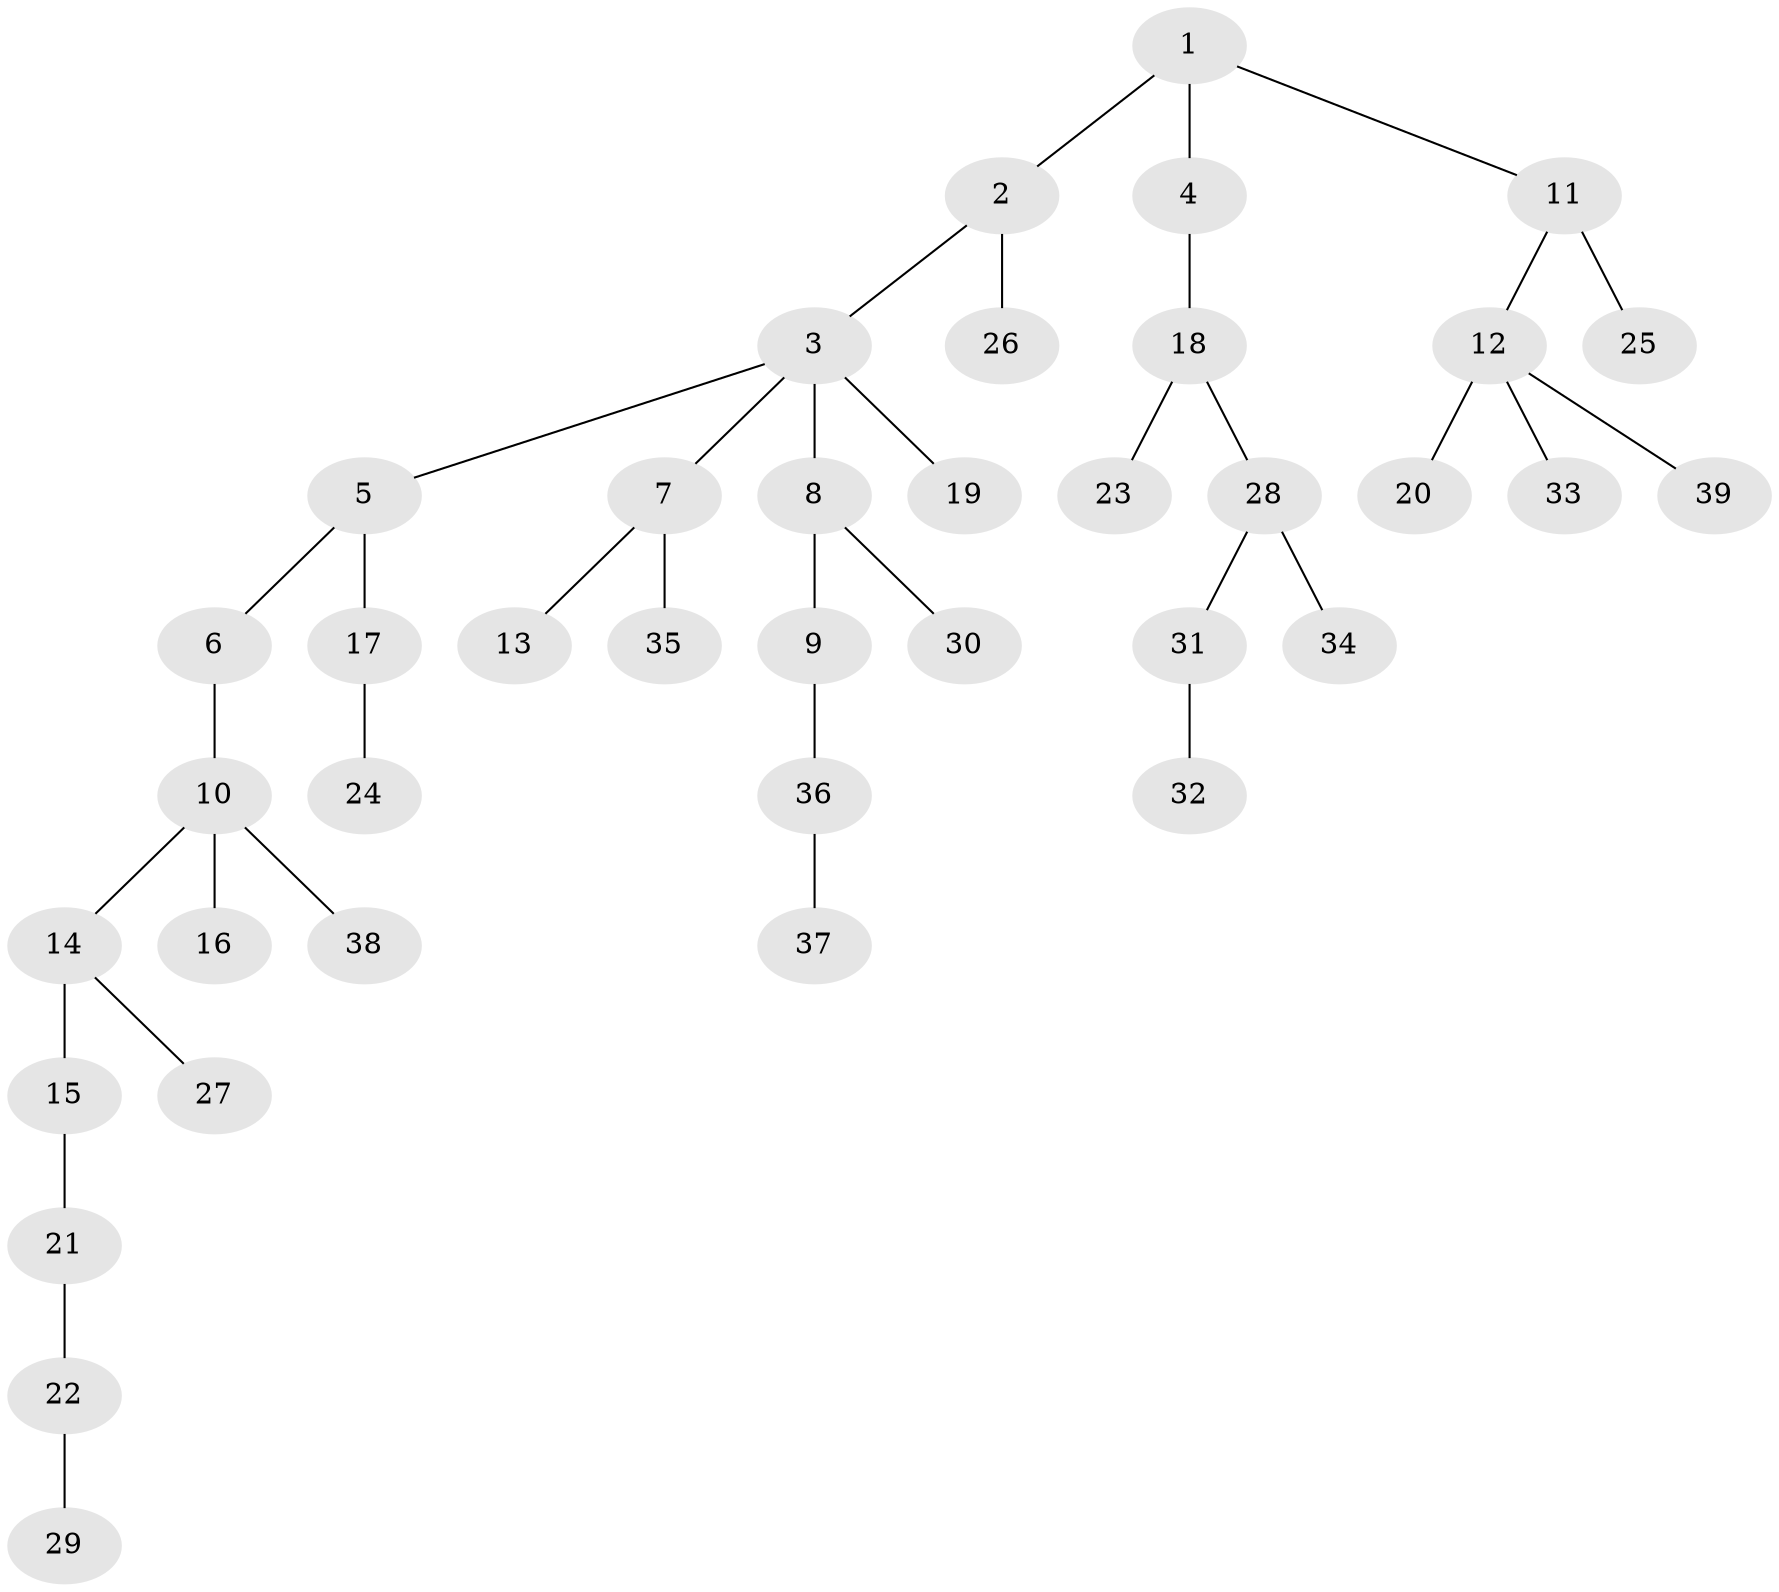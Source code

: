 // original degree distribution, {4: 0.07936507936507936, 5: 0.03968253968253968, 2: 0.23015873015873015, 6: 0.023809523809523808, 3: 0.11904761904761904, 1: 0.5079365079365079}
// Generated by graph-tools (version 1.1) at 2025/51/03/04/25 22:51:41]
// undirected, 39 vertices, 38 edges
graph export_dot {
  node [color=gray90,style=filled];
  1;
  2;
  3;
  4;
  5;
  6;
  7;
  8;
  9;
  10;
  11;
  12;
  13;
  14;
  15;
  16;
  17;
  18;
  19;
  20;
  21;
  22;
  23;
  24;
  25;
  26;
  27;
  28;
  29;
  30;
  31;
  32;
  33;
  34;
  35;
  36;
  37;
  38;
  39;
  1 -- 2 [weight=1.0];
  1 -- 4 [weight=1.0];
  1 -- 11 [weight=1.0];
  2 -- 3 [weight=1.0];
  2 -- 26 [weight=1.0];
  3 -- 5 [weight=1.0];
  3 -- 7 [weight=1.0];
  3 -- 8 [weight=1.0];
  3 -- 19 [weight=1.0];
  4 -- 18 [weight=1.0];
  5 -- 6 [weight=1.0];
  5 -- 17 [weight=1.0];
  6 -- 10 [weight=1.0];
  7 -- 13 [weight=1.0];
  7 -- 35 [weight=1.0];
  8 -- 9 [weight=1.0];
  8 -- 30 [weight=1.0];
  9 -- 36 [weight=1.0];
  10 -- 14 [weight=1.0];
  10 -- 16 [weight=1.0];
  10 -- 38 [weight=1.0];
  11 -- 12 [weight=1.0];
  11 -- 25 [weight=2.0];
  12 -- 20 [weight=1.0];
  12 -- 33 [weight=1.0];
  12 -- 39 [weight=1.0];
  14 -- 15 [weight=2.0];
  14 -- 27 [weight=1.0];
  15 -- 21 [weight=1.0];
  17 -- 24 [weight=1.0];
  18 -- 23 [weight=1.0];
  18 -- 28 [weight=1.0];
  21 -- 22 [weight=1.0];
  22 -- 29 [weight=1.0];
  28 -- 31 [weight=1.0];
  28 -- 34 [weight=1.0];
  31 -- 32 [weight=1.0];
  36 -- 37 [weight=1.0];
}
